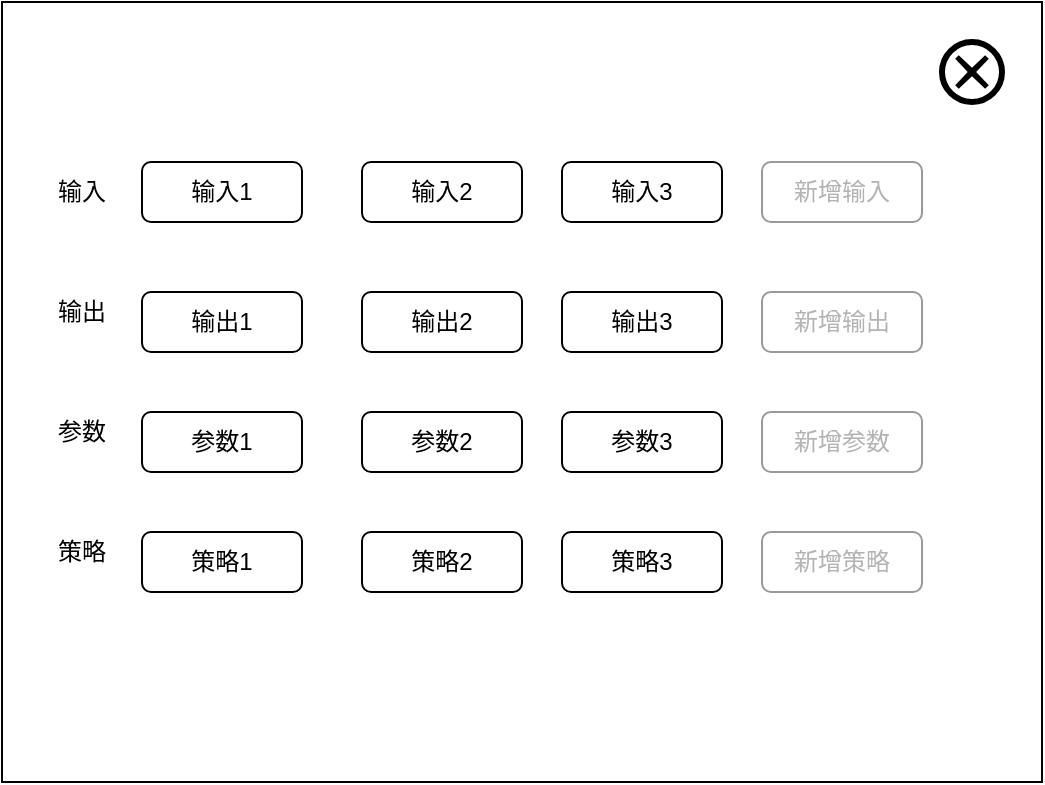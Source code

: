 <mxfile version="25.0.3">
  <diagram name="第 1 页" id="NYiNL_q0aWMI_X3lkfls">
    <mxGraphModel dx="830" dy="479" grid="1" gridSize="10" guides="1" tooltips="1" connect="1" arrows="1" fold="1" page="1" pageScale="1" pageWidth="827" pageHeight="1169" math="0" shadow="0">
      <root>
        <mxCell id="0" />
        <mxCell id="1" parent="0" />
        <mxCell id="dSQWNoxk-mgoJdK2Crbu-2" value="" style="rounded=0;whiteSpace=wrap;html=1;" vertex="1" parent="1">
          <mxGeometry x="200" y="80" width="520" height="390" as="geometry" />
        </mxCell>
        <mxCell id="dSQWNoxk-mgoJdK2Crbu-3" value="" style="points=[[0.145,0.145,0],[0.5,0,0],[0.855,0.145,0],[1,0.5,0],[0.855,0.855,0],[0.5,1,0],[0.145,0.855,0],[0,0.5,0]];shape=mxgraph.bpmn.event;html=1;verticalLabelPosition=bottom;labelBackgroundColor=#ffffff;verticalAlign=top;align=center;perimeter=ellipsePerimeter;outlineConnect=0;aspect=fixed;outline=end;symbol=cancel;" vertex="1" parent="1">
          <mxGeometry x="670" y="100" width="30" height="30" as="geometry" />
        </mxCell>
        <mxCell id="dSQWNoxk-mgoJdK2Crbu-4" value="输入" style="text;html=1;align=center;verticalAlign=middle;whiteSpace=wrap;rounded=0;" vertex="1" parent="1">
          <mxGeometry x="210" y="160" width="60" height="30" as="geometry" />
        </mxCell>
        <mxCell id="dSQWNoxk-mgoJdK2Crbu-5" value="输出" style="text;html=1;align=center;verticalAlign=middle;whiteSpace=wrap;rounded=0;" vertex="1" parent="1">
          <mxGeometry x="210" y="220" width="60" height="30" as="geometry" />
        </mxCell>
        <mxCell id="dSQWNoxk-mgoJdK2Crbu-8" value="参数" style="text;html=1;align=center;verticalAlign=middle;whiteSpace=wrap;rounded=0;" vertex="1" parent="1">
          <mxGeometry x="210" y="280" width="60" height="30" as="geometry" />
        </mxCell>
        <mxCell id="dSQWNoxk-mgoJdK2Crbu-9" value="策略" style="text;html=1;align=center;verticalAlign=middle;whiteSpace=wrap;rounded=0;" vertex="1" parent="1">
          <mxGeometry x="210" y="340" width="60" height="30" as="geometry" />
        </mxCell>
        <mxCell id="dSQWNoxk-mgoJdK2Crbu-10" value="输入1" style="rounded=1;whiteSpace=wrap;html=1;" vertex="1" parent="1">
          <mxGeometry x="270" y="160" width="80" height="30" as="geometry" />
        </mxCell>
        <mxCell id="dSQWNoxk-mgoJdK2Crbu-12" value="" style="shape=image;html=1;verticalAlign=top;verticalLabelPosition=bottom;labelBackgroundColor=#ffffff;imageAspect=0;aspect=fixed;image=https://cdn4.iconfinder.com/data/icons/essentials-72/24/039_-_Cross-128.png" vertex="1" parent="1">
          <mxGeometry x="340" y="150" width="18" height="18" as="geometry" />
        </mxCell>
        <mxCell id="dSQWNoxk-mgoJdK2Crbu-13" value="输入2" style="rounded=1;whiteSpace=wrap;html=1;" vertex="1" parent="1">
          <mxGeometry x="380" y="160" width="80" height="30" as="geometry" />
        </mxCell>
        <mxCell id="dSQWNoxk-mgoJdK2Crbu-14" value="" style="shape=image;html=1;verticalAlign=top;verticalLabelPosition=bottom;labelBackgroundColor=#ffffff;imageAspect=0;aspect=fixed;image=https://cdn4.iconfinder.com/data/icons/essentials-72/24/039_-_Cross-128.png" vertex="1" parent="1">
          <mxGeometry x="450" y="150" width="18" height="18" as="geometry" />
        </mxCell>
        <mxCell id="dSQWNoxk-mgoJdK2Crbu-15" value="输入3" style="rounded=1;whiteSpace=wrap;html=1;" vertex="1" parent="1">
          <mxGeometry x="480" y="160" width="80" height="30" as="geometry" />
        </mxCell>
        <mxCell id="dSQWNoxk-mgoJdK2Crbu-16" value="" style="shape=image;html=1;verticalAlign=top;verticalLabelPosition=bottom;labelBackgroundColor=#ffffff;imageAspect=0;aspect=fixed;image=https://cdn4.iconfinder.com/data/icons/essentials-72/24/039_-_Cross-128.png" vertex="1" parent="1">
          <mxGeometry x="550" y="150" width="18" height="18" as="geometry" />
        </mxCell>
        <mxCell id="dSQWNoxk-mgoJdK2Crbu-17" value="新增输入" style="rounded=1;whiteSpace=wrap;html=1;strokeColor=#999999;fontColor=#B3B3B3;" vertex="1" parent="1">
          <mxGeometry x="580" y="160" width="80" height="30" as="geometry" />
        </mxCell>
        <mxCell id="dSQWNoxk-mgoJdK2Crbu-25" value="输出1" style="rounded=1;whiteSpace=wrap;html=1;" vertex="1" parent="1">
          <mxGeometry x="270" y="225" width="80" height="30" as="geometry" />
        </mxCell>
        <mxCell id="dSQWNoxk-mgoJdK2Crbu-26" value="" style="shape=image;html=1;verticalAlign=top;verticalLabelPosition=bottom;labelBackgroundColor=#ffffff;imageAspect=0;aspect=fixed;image=https://cdn4.iconfinder.com/data/icons/essentials-72/24/039_-_Cross-128.png" vertex="1" parent="1">
          <mxGeometry x="340" y="215" width="18" height="18" as="geometry" />
        </mxCell>
        <mxCell id="dSQWNoxk-mgoJdK2Crbu-27" value="输出2" style="rounded=1;whiteSpace=wrap;html=1;" vertex="1" parent="1">
          <mxGeometry x="380" y="225" width="80" height="30" as="geometry" />
        </mxCell>
        <mxCell id="dSQWNoxk-mgoJdK2Crbu-28" value="" style="shape=image;html=1;verticalAlign=top;verticalLabelPosition=bottom;labelBackgroundColor=#ffffff;imageAspect=0;aspect=fixed;image=https://cdn4.iconfinder.com/data/icons/essentials-72/24/039_-_Cross-128.png" vertex="1" parent="1">
          <mxGeometry x="450" y="215" width="18" height="18" as="geometry" />
        </mxCell>
        <mxCell id="dSQWNoxk-mgoJdK2Crbu-29" value="输出3" style="rounded=1;whiteSpace=wrap;html=1;" vertex="1" parent="1">
          <mxGeometry x="480" y="225" width="80" height="30" as="geometry" />
        </mxCell>
        <mxCell id="dSQWNoxk-mgoJdK2Crbu-30" value="" style="shape=image;html=1;verticalAlign=top;verticalLabelPosition=bottom;labelBackgroundColor=#ffffff;imageAspect=0;aspect=fixed;image=https://cdn4.iconfinder.com/data/icons/essentials-72/24/039_-_Cross-128.png" vertex="1" parent="1">
          <mxGeometry x="550" y="215" width="18" height="18" as="geometry" />
        </mxCell>
        <mxCell id="dSQWNoxk-mgoJdK2Crbu-31" value="新增输出" style="rounded=1;whiteSpace=wrap;html=1;strokeColor=#999999;fontColor=#B3B3B3;" vertex="1" parent="1">
          <mxGeometry x="580" y="225" width="80" height="30" as="geometry" />
        </mxCell>
        <mxCell id="dSQWNoxk-mgoJdK2Crbu-32" value="参数1" style="rounded=1;whiteSpace=wrap;html=1;" vertex="1" parent="1">
          <mxGeometry x="270" y="285" width="80" height="30" as="geometry" />
        </mxCell>
        <mxCell id="dSQWNoxk-mgoJdK2Crbu-33" value="" style="shape=image;html=1;verticalAlign=top;verticalLabelPosition=bottom;labelBackgroundColor=#ffffff;imageAspect=0;aspect=fixed;image=https://cdn4.iconfinder.com/data/icons/essentials-72/24/039_-_Cross-128.png" vertex="1" parent="1">
          <mxGeometry x="340" y="275" width="18" height="18" as="geometry" />
        </mxCell>
        <mxCell id="dSQWNoxk-mgoJdK2Crbu-34" value="参数2" style="rounded=1;whiteSpace=wrap;html=1;" vertex="1" parent="1">
          <mxGeometry x="380" y="285" width="80" height="30" as="geometry" />
        </mxCell>
        <mxCell id="dSQWNoxk-mgoJdK2Crbu-35" value="" style="shape=image;html=1;verticalAlign=top;verticalLabelPosition=bottom;labelBackgroundColor=#ffffff;imageAspect=0;aspect=fixed;image=https://cdn4.iconfinder.com/data/icons/essentials-72/24/039_-_Cross-128.png" vertex="1" parent="1">
          <mxGeometry x="450" y="275" width="18" height="18" as="geometry" />
        </mxCell>
        <mxCell id="dSQWNoxk-mgoJdK2Crbu-36" value="参数3" style="rounded=1;whiteSpace=wrap;html=1;" vertex="1" parent="1">
          <mxGeometry x="480" y="285" width="80" height="30" as="geometry" />
        </mxCell>
        <mxCell id="dSQWNoxk-mgoJdK2Crbu-37" value="" style="shape=image;html=1;verticalAlign=top;verticalLabelPosition=bottom;labelBackgroundColor=#ffffff;imageAspect=0;aspect=fixed;image=https://cdn4.iconfinder.com/data/icons/essentials-72/24/039_-_Cross-128.png" vertex="1" parent="1">
          <mxGeometry x="550" y="275" width="18" height="18" as="geometry" />
        </mxCell>
        <mxCell id="dSQWNoxk-mgoJdK2Crbu-38" value="新增参数" style="rounded=1;whiteSpace=wrap;html=1;strokeColor=#999999;fontColor=#B3B3B3;" vertex="1" parent="1">
          <mxGeometry x="580" y="285" width="80" height="30" as="geometry" />
        </mxCell>
        <mxCell id="dSQWNoxk-mgoJdK2Crbu-39" value="策略1" style="rounded=1;whiteSpace=wrap;html=1;" vertex="1" parent="1">
          <mxGeometry x="270" y="345" width="80" height="30" as="geometry" />
        </mxCell>
        <mxCell id="dSQWNoxk-mgoJdK2Crbu-40" value="" style="shape=image;html=1;verticalAlign=top;verticalLabelPosition=bottom;labelBackgroundColor=#ffffff;imageAspect=0;aspect=fixed;image=https://cdn4.iconfinder.com/data/icons/essentials-72/24/039_-_Cross-128.png" vertex="1" parent="1">
          <mxGeometry x="340" y="335" width="18" height="18" as="geometry" />
        </mxCell>
        <mxCell id="dSQWNoxk-mgoJdK2Crbu-41" value="策略2" style="rounded=1;whiteSpace=wrap;html=1;" vertex="1" parent="1">
          <mxGeometry x="380" y="345" width="80" height="30" as="geometry" />
        </mxCell>
        <mxCell id="dSQWNoxk-mgoJdK2Crbu-42" value="" style="shape=image;html=1;verticalAlign=top;verticalLabelPosition=bottom;labelBackgroundColor=#ffffff;imageAspect=0;aspect=fixed;image=https://cdn4.iconfinder.com/data/icons/essentials-72/24/039_-_Cross-128.png" vertex="1" parent="1">
          <mxGeometry x="450" y="335" width="18" height="18" as="geometry" />
        </mxCell>
        <mxCell id="dSQWNoxk-mgoJdK2Crbu-43" value="策略3" style="rounded=1;whiteSpace=wrap;html=1;" vertex="1" parent="1">
          <mxGeometry x="480" y="345" width="80" height="30" as="geometry" />
        </mxCell>
        <mxCell id="dSQWNoxk-mgoJdK2Crbu-44" value="" style="shape=image;html=1;verticalAlign=top;verticalLabelPosition=bottom;labelBackgroundColor=#ffffff;imageAspect=0;aspect=fixed;image=https://cdn4.iconfinder.com/data/icons/essentials-72/24/039_-_Cross-128.png" vertex="1" parent="1">
          <mxGeometry x="550" y="335" width="18" height="18" as="geometry" />
        </mxCell>
        <mxCell id="dSQWNoxk-mgoJdK2Crbu-45" value="新增策略" style="rounded=1;whiteSpace=wrap;html=1;strokeColor=#999999;fontColor=#B3B3B3;" vertex="1" parent="1">
          <mxGeometry x="580" y="345" width="80" height="30" as="geometry" />
        </mxCell>
      </root>
    </mxGraphModel>
  </diagram>
</mxfile>
